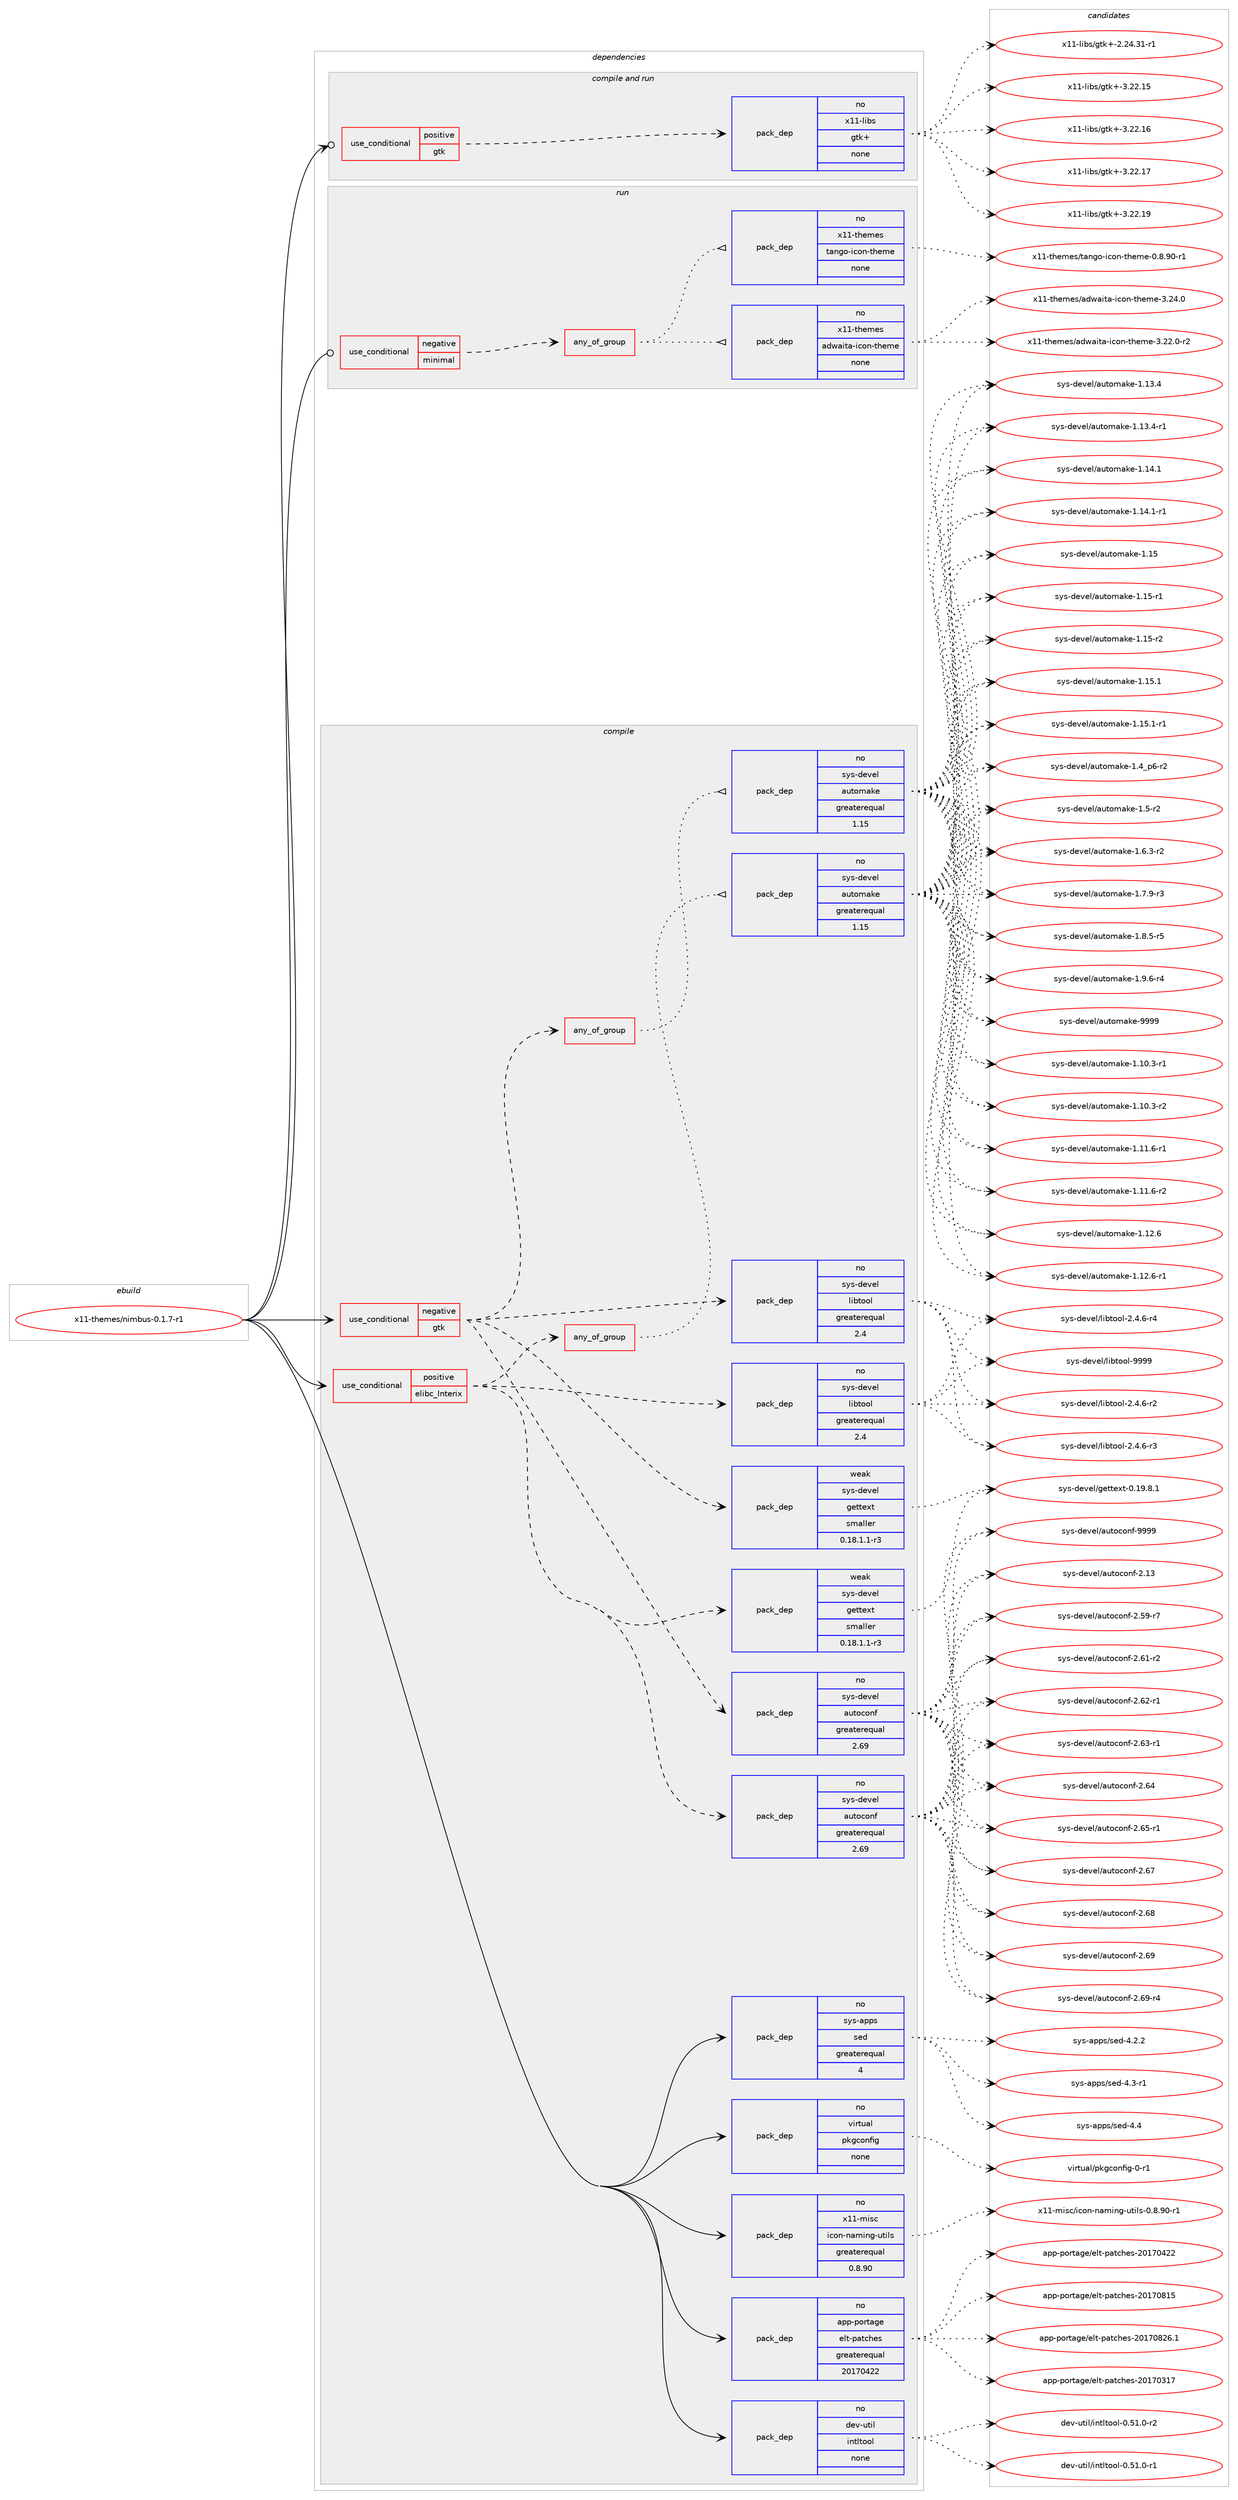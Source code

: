 digraph prolog {

# *************
# Graph options
# *************

newrank=true;
concentrate=true;
compound=true;
graph [rankdir=LR,fontname=Helvetica,fontsize=10,ranksep=1.5];#, ranksep=2.5, nodesep=0.2];
edge  [arrowhead=vee];
node  [fontname=Helvetica,fontsize=10];

# **********
# The ebuild
# **********

subgraph cluster_leftcol {
color=gray;
rank=same;
label=<<i>ebuild</i>>;
id [label="x11-themes/nimbus-0.1.7-r1", color=red, width=4, href="../x11-themes/nimbus-0.1.7-r1.svg"];
}

# ****************
# The dependencies
# ****************

subgraph cluster_midcol {
color=gray;
label=<<i>dependencies</i>>;
subgraph cluster_compile {
fillcolor="#eeeeee";
style=filled;
label=<<i>compile</i>>;
subgraph cond123882 {
dependency530636 [label=<<TABLE BORDER="0" CELLBORDER="1" CELLSPACING="0" CELLPADDING="4"><TR><TD ROWSPAN="3" CELLPADDING="10">use_conditional</TD></TR><TR><TD>negative</TD></TR><TR><TD>gtk</TD></TR></TABLE>>, shape=none, color=red];
subgraph pack396664 {
dependency530637 [label=<<TABLE BORDER="0" CELLBORDER="1" CELLSPACING="0" CELLPADDING="4" WIDTH="220"><TR><TD ROWSPAN="6" CELLPADDING="30">pack_dep</TD></TR><TR><TD WIDTH="110">weak</TD></TR><TR><TD>sys-devel</TD></TR><TR><TD>gettext</TD></TR><TR><TD>smaller</TD></TR><TR><TD>0.18.1.1-r3</TD></TR></TABLE>>, shape=none, color=blue];
}
dependency530636:e -> dependency530637:w [weight=20,style="dashed",arrowhead="vee"];
subgraph any9737 {
dependency530638 [label=<<TABLE BORDER="0" CELLBORDER="1" CELLSPACING="0" CELLPADDING="4"><TR><TD CELLPADDING="10">any_of_group</TD></TR></TABLE>>, shape=none, color=red];subgraph pack396665 {
dependency530639 [label=<<TABLE BORDER="0" CELLBORDER="1" CELLSPACING="0" CELLPADDING="4" WIDTH="220"><TR><TD ROWSPAN="6" CELLPADDING="30">pack_dep</TD></TR><TR><TD WIDTH="110">no</TD></TR><TR><TD>sys-devel</TD></TR><TR><TD>automake</TD></TR><TR><TD>greaterequal</TD></TR><TR><TD>1.15</TD></TR></TABLE>>, shape=none, color=blue];
}
dependency530638:e -> dependency530639:w [weight=20,style="dotted",arrowhead="oinv"];
}
dependency530636:e -> dependency530638:w [weight=20,style="dashed",arrowhead="vee"];
subgraph pack396666 {
dependency530640 [label=<<TABLE BORDER="0" CELLBORDER="1" CELLSPACING="0" CELLPADDING="4" WIDTH="220"><TR><TD ROWSPAN="6" CELLPADDING="30">pack_dep</TD></TR><TR><TD WIDTH="110">no</TD></TR><TR><TD>sys-devel</TD></TR><TR><TD>autoconf</TD></TR><TR><TD>greaterequal</TD></TR><TR><TD>2.69</TD></TR></TABLE>>, shape=none, color=blue];
}
dependency530636:e -> dependency530640:w [weight=20,style="dashed",arrowhead="vee"];
subgraph pack396667 {
dependency530641 [label=<<TABLE BORDER="0" CELLBORDER="1" CELLSPACING="0" CELLPADDING="4" WIDTH="220"><TR><TD ROWSPAN="6" CELLPADDING="30">pack_dep</TD></TR><TR><TD WIDTH="110">no</TD></TR><TR><TD>sys-devel</TD></TR><TR><TD>libtool</TD></TR><TR><TD>greaterequal</TD></TR><TR><TD>2.4</TD></TR></TABLE>>, shape=none, color=blue];
}
dependency530636:e -> dependency530641:w [weight=20,style="dashed",arrowhead="vee"];
}
id:e -> dependency530636:w [weight=20,style="solid",arrowhead="vee"];
subgraph cond123883 {
dependency530642 [label=<<TABLE BORDER="0" CELLBORDER="1" CELLSPACING="0" CELLPADDING="4"><TR><TD ROWSPAN="3" CELLPADDING="10">use_conditional</TD></TR><TR><TD>positive</TD></TR><TR><TD>elibc_Interix</TD></TR></TABLE>>, shape=none, color=red];
subgraph pack396668 {
dependency530643 [label=<<TABLE BORDER="0" CELLBORDER="1" CELLSPACING="0" CELLPADDING="4" WIDTH="220"><TR><TD ROWSPAN="6" CELLPADDING="30">pack_dep</TD></TR><TR><TD WIDTH="110">weak</TD></TR><TR><TD>sys-devel</TD></TR><TR><TD>gettext</TD></TR><TR><TD>smaller</TD></TR><TR><TD>0.18.1.1-r3</TD></TR></TABLE>>, shape=none, color=blue];
}
dependency530642:e -> dependency530643:w [weight=20,style="dashed",arrowhead="vee"];
subgraph any9738 {
dependency530644 [label=<<TABLE BORDER="0" CELLBORDER="1" CELLSPACING="0" CELLPADDING="4"><TR><TD CELLPADDING="10">any_of_group</TD></TR></TABLE>>, shape=none, color=red];subgraph pack396669 {
dependency530645 [label=<<TABLE BORDER="0" CELLBORDER="1" CELLSPACING="0" CELLPADDING="4" WIDTH="220"><TR><TD ROWSPAN="6" CELLPADDING="30">pack_dep</TD></TR><TR><TD WIDTH="110">no</TD></TR><TR><TD>sys-devel</TD></TR><TR><TD>automake</TD></TR><TR><TD>greaterequal</TD></TR><TR><TD>1.15</TD></TR></TABLE>>, shape=none, color=blue];
}
dependency530644:e -> dependency530645:w [weight=20,style="dotted",arrowhead="oinv"];
}
dependency530642:e -> dependency530644:w [weight=20,style="dashed",arrowhead="vee"];
subgraph pack396670 {
dependency530646 [label=<<TABLE BORDER="0" CELLBORDER="1" CELLSPACING="0" CELLPADDING="4" WIDTH="220"><TR><TD ROWSPAN="6" CELLPADDING="30">pack_dep</TD></TR><TR><TD WIDTH="110">no</TD></TR><TR><TD>sys-devel</TD></TR><TR><TD>autoconf</TD></TR><TR><TD>greaterequal</TD></TR><TR><TD>2.69</TD></TR></TABLE>>, shape=none, color=blue];
}
dependency530642:e -> dependency530646:w [weight=20,style="dashed",arrowhead="vee"];
subgraph pack396671 {
dependency530647 [label=<<TABLE BORDER="0" CELLBORDER="1" CELLSPACING="0" CELLPADDING="4" WIDTH="220"><TR><TD ROWSPAN="6" CELLPADDING="30">pack_dep</TD></TR><TR><TD WIDTH="110">no</TD></TR><TR><TD>sys-devel</TD></TR><TR><TD>libtool</TD></TR><TR><TD>greaterequal</TD></TR><TR><TD>2.4</TD></TR></TABLE>>, shape=none, color=blue];
}
dependency530642:e -> dependency530647:w [weight=20,style="dashed",arrowhead="vee"];
}
id:e -> dependency530642:w [weight=20,style="solid",arrowhead="vee"];
subgraph pack396672 {
dependency530648 [label=<<TABLE BORDER="0" CELLBORDER="1" CELLSPACING="0" CELLPADDING="4" WIDTH="220"><TR><TD ROWSPAN="6" CELLPADDING="30">pack_dep</TD></TR><TR><TD WIDTH="110">no</TD></TR><TR><TD>app-portage</TD></TR><TR><TD>elt-patches</TD></TR><TR><TD>greaterequal</TD></TR><TR><TD>20170422</TD></TR></TABLE>>, shape=none, color=blue];
}
id:e -> dependency530648:w [weight=20,style="solid",arrowhead="vee"];
subgraph pack396673 {
dependency530649 [label=<<TABLE BORDER="0" CELLBORDER="1" CELLSPACING="0" CELLPADDING="4" WIDTH="220"><TR><TD ROWSPAN="6" CELLPADDING="30">pack_dep</TD></TR><TR><TD WIDTH="110">no</TD></TR><TR><TD>dev-util</TD></TR><TR><TD>intltool</TD></TR><TR><TD>none</TD></TR><TR><TD></TD></TR></TABLE>>, shape=none, color=blue];
}
id:e -> dependency530649:w [weight=20,style="solid",arrowhead="vee"];
subgraph pack396674 {
dependency530650 [label=<<TABLE BORDER="0" CELLBORDER="1" CELLSPACING="0" CELLPADDING="4" WIDTH="220"><TR><TD ROWSPAN="6" CELLPADDING="30">pack_dep</TD></TR><TR><TD WIDTH="110">no</TD></TR><TR><TD>sys-apps</TD></TR><TR><TD>sed</TD></TR><TR><TD>greaterequal</TD></TR><TR><TD>4</TD></TR></TABLE>>, shape=none, color=blue];
}
id:e -> dependency530650:w [weight=20,style="solid",arrowhead="vee"];
subgraph pack396675 {
dependency530651 [label=<<TABLE BORDER="0" CELLBORDER="1" CELLSPACING="0" CELLPADDING="4" WIDTH="220"><TR><TD ROWSPAN="6" CELLPADDING="30">pack_dep</TD></TR><TR><TD WIDTH="110">no</TD></TR><TR><TD>virtual</TD></TR><TR><TD>pkgconfig</TD></TR><TR><TD>none</TD></TR><TR><TD></TD></TR></TABLE>>, shape=none, color=blue];
}
id:e -> dependency530651:w [weight=20,style="solid",arrowhead="vee"];
subgraph pack396676 {
dependency530652 [label=<<TABLE BORDER="0" CELLBORDER="1" CELLSPACING="0" CELLPADDING="4" WIDTH="220"><TR><TD ROWSPAN="6" CELLPADDING="30">pack_dep</TD></TR><TR><TD WIDTH="110">no</TD></TR><TR><TD>x11-misc</TD></TR><TR><TD>icon-naming-utils</TD></TR><TR><TD>greaterequal</TD></TR><TR><TD>0.8.90</TD></TR></TABLE>>, shape=none, color=blue];
}
id:e -> dependency530652:w [weight=20,style="solid",arrowhead="vee"];
}
subgraph cluster_compileandrun {
fillcolor="#eeeeee";
style=filled;
label=<<i>compile and run</i>>;
subgraph cond123884 {
dependency530653 [label=<<TABLE BORDER="0" CELLBORDER="1" CELLSPACING="0" CELLPADDING="4"><TR><TD ROWSPAN="3" CELLPADDING="10">use_conditional</TD></TR><TR><TD>positive</TD></TR><TR><TD>gtk</TD></TR></TABLE>>, shape=none, color=red];
subgraph pack396677 {
dependency530654 [label=<<TABLE BORDER="0" CELLBORDER="1" CELLSPACING="0" CELLPADDING="4" WIDTH="220"><TR><TD ROWSPAN="6" CELLPADDING="30">pack_dep</TD></TR><TR><TD WIDTH="110">no</TD></TR><TR><TD>x11-libs</TD></TR><TR><TD>gtk+</TD></TR><TR><TD>none</TD></TR><TR><TD></TD></TR></TABLE>>, shape=none, color=blue];
}
dependency530653:e -> dependency530654:w [weight=20,style="dashed",arrowhead="vee"];
}
id:e -> dependency530653:w [weight=20,style="solid",arrowhead="odotvee"];
}
subgraph cluster_run {
fillcolor="#eeeeee";
style=filled;
label=<<i>run</i>>;
subgraph cond123885 {
dependency530655 [label=<<TABLE BORDER="0" CELLBORDER="1" CELLSPACING="0" CELLPADDING="4"><TR><TD ROWSPAN="3" CELLPADDING="10">use_conditional</TD></TR><TR><TD>negative</TD></TR><TR><TD>minimal</TD></TR></TABLE>>, shape=none, color=red];
subgraph any9739 {
dependency530656 [label=<<TABLE BORDER="0" CELLBORDER="1" CELLSPACING="0" CELLPADDING="4"><TR><TD CELLPADDING="10">any_of_group</TD></TR></TABLE>>, shape=none, color=red];subgraph pack396678 {
dependency530657 [label=<<TABLE BORDER="0" CELLBORDER="1" CELLSPACING="0" CELLPADDING="4" WIDTH="220"><TR><TD ROWSPAN="6" CELLPADDING="30">pack_dep</TD></TR><TR><TD WIDTH="110">no</TD></TR><TR><TD>x11-themes</TD></TR><TR><TD>adwaita-icon-theme</TD></TR><TR><TD>none</TD></TR><TR><TD></TD></TR></TABLE>>, shape=none, color=blue];
}
dependency530656:e -> dependency530657:w [weight=20,style="dotted",arrowhead="oinv"];
subgraph pack396679 {
dependency530658 [label=<<TABLE BORDER="0" CELLBORDER="1" CELLSPACING="0" CELLPADDING="4" WIDTH="220"><TR><TD ROWSPAN="6" CELLPADDING="30">pack_dep</TD></TR><TR><TD WIDTH="110">no</TD></TR><TR><TD>x11-themes</TD></TR><TR><TD>tango-icon-theme</TD></TR><TR><TD>none</TD></TR><TR><TD></TD></TR></TABLE>>, shape=none, color=blue];
}
dependency530656:e -> dependency530658:w [weight=20,style="dotted",arrowhead="oinv"];
}
dependency530655:e -> dependency530656:w [weight=20,style="dashed",arrowhead="vee"];
}
id:e -> dependency530655:w [weight=20,style="solid",arrowhead="odot"];
}
}

# **************
# The candidates
# **************

subgraph cluster_choices {
rank=same;
color=gray;
label=<<i>candidates</i>>;

subgraph choice396664 {
color=black;
nodesep=1;
choice1151211154510010111810110847103101116116101120116454846495746564649 [label="sys-devel/gettext-0.19.8.1", color=red, width=4,href="../sys-devel/gettext-0.19.8.1.svg"];
dependency530637:e -> choice1151211154510010111810110847103101116116101120116454846495746564649:w [style=dotted,weight="100"];
}
subgraph choice396665 {
color=black;
nodesep=1;
choice11512111545100101118101108479711711611110997107101454946494846514511449 [label="sys-devel/automake-1.10.3-r1", color=red, width=4,href="../sys-devel/automake-1.10.3-r1.svg"];
choice11512111545100101118101108479711711611110997107101454946494846514511450 [label="sys-devel/automake-1.10.3-r2", color=red, width=4,href="../sys-devel/automake-1.10.3-r2.svg"];
choice11512111545100101118101108479711711611110997107101454946494946544511449 [label="sys-devel/automake-1.11.6-r1", color=red, width=4,href="../sys-devel/automake-1.11.6-r1.svg"];
choice11512111545100101118101108479711711611110997107101454946494946544511450 [label="sys-devel/automake-1.11.6-r2", color=red, width=4,href="../sys-devel/automake-1.11.6-r2.svg"];
choice1151211154510010111810110847971171161111099710710145494649504654 [label="sys-devel/automake-1.12.6", color=red, width=4,href="../sys-devel/automake-1.12.6.svg"];
choice11512111545100101118101108479711711611110997107101454946495046544511449 [label="sys-devel/automake-1.12.6-r1", color=red, width=4,href="../sys-devel/automake-1.12.6-r1.svg"];
choice1151211154510010111810110847971171161111099710710145494649514652 [label="sys-devel/automake-1.13.4", color=red, width=4,href="../sys-devel/automake-1.13.4.svg"];
choice11512111545100101118101108479711711611110997107101454946495146524511449 [label="sys-devel/automake-1.13.4-r1", color=red, width=4,href="../sys-devel/automake-1.13.4-r1.svg"];
choice1151211154510010111810110847971171161111099710710145494649524649 [label="sys-devel/automake-1.14.1", color=red, width=4,href="../sys-devel/automake-1.14.1.svg"];
choice11512111545100101118101108479711711611110997107101454946495246494511449 [label="sys-devel/automake-1.14.1-r1", color=red, width=4,href="../sys-devel/automake-1.14.1-r1.svg"];
choice115121115451001011181011084797117116111109971071014549464953 [label="sys-devel/automake-1.15", color=red, width=4,href="../sys-devel/automake-1.15.svg"];
choice1151211154510010111810110847971171161111099710710145494649534511449 [label="sys-devel/automake-1.15-r1", color=red, width=4,href="../sys-devel/automake-1.15-r1.svg"];
choice1151211154510010111810110847971171161111099710710145494649534511450 [label="sys-devel/automake-1.15-r2", color=red, width=4,href="../sys-devel/automake-1.15-r2.svg"];
choice1151211154510010111810110847971171161111099710710145494649534649 [label="sys-devel/automake-1.15.1", color=red, width=4,href="../sys-devel/automake-1.15.1.svg"];
choice11512111545100101118101108479711711611110997107101454946495346494511449 [label="sys-devel/automake-1.15.1-r1", color=red, width=4,href="../sys-devel/automake-1.15.1-r1.svg"];
choice115121115451001011181011084797117116111109971071014549465295112544511450 [label="sys-devel/automake-1.4_p6-r2", color=red, width=4,href="../sys-devel/automake-1.4_p6-r2.svg"];
choice11512111545100101118101108479711711611110997107101454946534511450 [label="sys-devel/automake-1.5-r2", color=red, width=4,href="../sys-devel/automake-1.5-r2.svg"];
choice115121115451001011181011084797117116111109971071014549465446514511450 [label="sys-devel/automake-1.6.3-r2", color=red, width=4,href="../sys-devel/automake-1.6.3-r2.svg"];
choice115121115451001011181011084797117116111109971071014549465546574511451 [label="sys-devel/automake-1.7.9-r3", color=red, width=4,href="../sys-devel/automake-1.7.9-r3.svg"];
choice115121115451001011181011084797117116111109971071014549465646534511453 [label="sys-devel/automake-1.8.5-r5", color=red, width=4,href="../sys-devel/automake-1.8.5-r5.svg"];
choice115121115451001011181011084797117116111109971071014549465746544511452 [label="sys-devel/automake-1.9.6-r4", color=red, width=4,href="../sys-devel/automake-1.9.6-r4.svg"];
choice115121115451001011181011084797117116111109971071014557575757 [label="sys-devel/automake-9999", color=red, width=4,href="../sys-devel/automake-9999.svg"];
dependency530639:e -> choice11512111545100101118101108479711711611110997107101454946494846514511449:w [style=dotted,weight="100"];
dependency530639:e -> choice11512111545100101118101108479711711611110997107101454946494846514511450:w [style=dotted,weight="100"];
dependency530639:e -> choice11512111545100101118101108479711711611110997107101454946494946544511449:w [style=dotted,weight="100"];
dependency530639:e -> choice11512111545100101118101108479711711611110997107101454946494946544511450:w [style=dotted,weight="100"];
dependency530639:e -> choice1151211154510010111810110847971171161111099710710145494649504654:w [style=dotted,weight="100"];
dependency530639:e -> choice11512111545100101118101108479711711611110997107101454946495046544511449:w [style=dotted,weight="100"];
dependency530639:e -> choice1151211154510010111810110847971171161111099710710145494649514652:w [style=dotted,weight="100"];
dependency530639:e -> choice11512111545100101118101108479711711611110997107101454946495146524511449:w [style=dotted,weight="100"];
dependency530639:e -> choice1151211154510010111810110847971171161111099710710145494649524649:w [style=dotted,weight="100"];
dependency530639:e -> choice11512111545100101118101108479711711611110997107101454946495246494511449:w [style=dotted,weight="100"];
dependency530639:e -> choice115121115451001011181011084797117116111109971071014549464953:w [style=dotted,weight="100"];
dependency530639:e -> choice1151211154510010111810110847971171161111099710710145494649534511449:w [style=dotted,weight="100"];
dependency530639:e -> choice1151211154510010111810110847971171161111099710710145494649534511450:w [style=dotted,weight="100"];
dependency530639:e -> choice1151211154510010111810110847971171161111099710710145494649534649:w [style=dotted,weight="100"];
dependency530639:e -> choice11512111545100101118101108479711711611110997107101454946495346494511449:w [style=dotted,weight="100"];
dependency530639:e -> choice115121115451001011181011084797117116111109971071014549465295112544511450:w [style=dotted,weight="100"];
dependency530639:e -> choice11512111545100101118101108479711711611110997107101454946534511450:w [style=dotted,weight="100"];
dependency530639:e -> choice115121115451001011181011084797117116111109971071014549465446514511450:w [style=dotted,weight="100"];
dependency530639:e -> choice115121115451001011181011084797117116111109971071014549465546574511451:w [style=dotted,weight="100"];
dependency530639:e -> choice115121115451001011181011084797117116111109971071014549465646534511453:w [style=dotted,weight="100"];
dependency530639:e -> choice115121115451001011181011084797117116111109971071014549465746544511452:w [style=dotted,weight="100"];
dependency530639:e -> choice115121115451001011181011084797117116111109971071014557575757:w [style=dotted,weight="100"];
}
subgraph choice396666 {
color=black;
nodesep=1;
choice115121115451001011181011084797117116111991111101024550464951 [label="sys-devel/autoconf-2.13", color=red, width=4,href="../sys-devel/autoconf-2.13.svg"];
choice1151211154510010111810110847971171161119911111010245504653574511455 [label="sys-devel/autoconf-2.59-r7", color=red, width=4,href="../sys-devel/autoconf-2.59-r7.svg"];
choice1151211154510010111810110847971171161119911111010245504654494511450 [label="sys-devel/autoconf-2.61-r2", color=red, width=4,href="../sys-devel/autoconf-2.61-r2.svg"];
choice1151211154510010111810110847971171161119911111010245504654504511449 [label="sys-devel/autoconf-2.62-r1", color=red, width=4,href="../sys-devel/autoconf-2.62-r1.svg"];
choice1151211154510010111810110847971171161119911111010245504654514511449 [label="sys-devel/autoconf-2.63-r1", color=red, width=4,href="../sys-devel/autoconf-2.63-r1.svg"];
choice115121115451001011181011084797117116111991111101024550465452 [label="sys-devel/autoconf-2.64", color=red, width=4,href="../sys-devel/autoconf-2.64.svg"];
choice1151211154510010111810110847971171161119911111010245504654534511449 [label="sys-devel/autoconf-2.65-r1", color=red, width=4,href="../sys-devel/autoconf-2.65-r1.svg"];
choice115121115451001011181011084797117116111991111101024550465455 [label="sys-devel/autoconf-2.67", color=red, width=4,href="../sys-devel/autoconf-2.67.svg"];
choice115121115451001011181011084797117116111991111101024550465456 [label="sys-devel/autoconf-2.68", color=red, width=4,href="../sys-devel/autoconf-2.68.svg"];
choice115121115451001011181011084797117116111991111101024550465457 [label="sys-devel/autoconf-2.69", color=red, width=4,href="../sys-devel/autoconf-2.69.svg"];
choice1151211154510010111810110847971171161119911111010245504654574511452 [label="sys-devel/autoconf-2.69-r4", color=red, width=4,href="../sys-devel/autoconf-2.69-r4.svg"];
choice115121115451001011181011084797117116111991111101024557575757 [label="sys-devel/autoconf-9999", color=red, width=4,href="../sys-devel/autoconf-9999.svg"];
dependency530640:e -> choice115121115451001011181011084797117116111991111101024550464951:w [style=dotted,weight="100"];
dependency530640:e -> choice1151211154510010111810110847971171161119911111010245504653574511455:w [style=dotted,weight="100"];
dependency530640:e -> choice1151211154510010111810110847971171161119911111010245504654494511450:w [style=dotted,weight="100"];
dependency530640:e -> choice1151211154510010111810110847971171161119911111010245504654504511449:w [style=dotted,weight="100"];
dependency530640:e -> choice1151211154510010111810110847971171161119911111010245504654514511449:w [style=dotted,weight="100"];
dependency530640:e -> choice115121115451001011181011084797117116111991111101024550465452:w [style=dotted,weight="100"];
dependency530640:e -> choice1151211154510010111810110847971171161119911111010245504654534511449:w [style=dotted,weight="100"];
dependency530640:e -> choice115121115451001011181011084797117116111991111101024550465455:w [style=dotted,weight="100"];
dependency530640:e -> choice115121115451001011181011084797117116111991111101024550465456:w [style=dotted,weight="100"];
dependency530640:e -> choice115121115451001011181011084797117116111991111101024550465457:w [style=dotted,weight="100"];
dependency530640:e -> choice1151211154510010111810110847971171161119911111010245504654574511452:w [style=dotted,weight="100"];
dependency530640:e -> choice115121115451001011181011084797117116111991111101024557575757:w [style=dotted,weight="100"];
}
subgraph choice396667 {
color=black;
nodesep=1;
choice1151211154510010111810110847108105981161111111084550465246544511450 [label="sys-devel/libtool-2.4.6-r2", color=red, width=4,href="../sys-devel/libtool-2.4.6-r2.svg"];
choice1151211154510010111810110847108105981161111111084550465246544511451 [label="sys-devel/libtool-2.4.6-r3", color=red, width=4,href="../sys-devel/libtool-2.4.6-r3.svg"];
choice1151211154510010111810110847108105981161111111084550465246544511452 [label="sys-devel/libtool-2.4.6-r4", color=red, width=4,href="../sys-devel/libtool-2.4.6-r4.svg"];
choice1151211154510010111810110847108105981161111111084557575757 [label="sys-devel/libtool-9999", color=red, width=4,href="../sys-devel/libtool-9999.svg"];
dependency530641:e -> choice1151211154510010111810110847108105981161111111084550465246544511450:w [style=dotted,weight="100"];
dependency530641:e -> choice1151211154510010111810110847108105981161111111084550465246544511451:w [style=dotted,weight="100"];
dependency530641:e -> choice1151211154510010111810110847108105981161111111084550465246544511452:w [style=dotted,weight="100"];
dependency530641:e -> choice1151211154510010111810110847108105981161111111084557575757:w [style=dotted,weight="100"];
}
subgraph choice396668 {
color=black;
nodesep=1;
choice1151211154510010111810110847103101116116101120116454846495746564649 [label="sys-devel/gettext-0.19.8.1", color=red, width=4,href="../sys-devel/gettext-0.19.8.1.svg"];
dependency530643:e -> choice1151211154510010111810110847103101116116101120116454846495746564649:w [style=dotted,weight="100"];
}
subgraph choice396669 {
color=black;
nodesep=1;
choice11512111545100101118101108479711711611110997107101454946494846514511449 [label="sys-devel/automake-1.10.3-r1", color=red, width=4,href="../sys-devel/automake-1.10.3-r1.svg"];
choice11512111545100101118101108479711711611110997107101454946494846514511450 [label="sys-devel/automake-1.10.3-r2", color=red, width=4,href="../sys-devel/automake-1.10.3-r2.svg"];
choice11512111545100101118101108479711711611110997107101454946494946544511449 [label="sys-devel/automake-1.11.6-r1", color=red, width=4,href="../sys-devel/automake-1.11.6-r1.svg"];
choice11512111545100101118101108479711711611110997107101454946494946544511450 [label="sys-devel/automake-1.11.6-r2", color=red, width=4,href="../sys-devel/automake-1.11.6-r2.svg"];
choice1151211154510010111810110847971171161111099710710145494649504654 [label="sys-devel/automake-1.12.6", color=red, width=4,href="../sys-devel/automake-1.12.6.svg"];
choice11512111545100101118101108479711711611110997107101454946495046544511449 [label="sys-devel/automake-1.12.6-r1", color=red, width=4,href="../sys-devel/automake-1.12.6-r1.svg"];
choice1151211154510010111810110847971171161111099710710145494649514652 [label="sys-devel/automake-1.13.4", color=red, width=4,href="../sys-devel/automake-1.13.4.svg"];
choice11512111545100101118101108479711711611110997107101454946495146524511449 [label="sys-devel/automake-1.13.4-r1", color=red, width=4,href="../sys-devel/automake-1.13.4-r1.svg"];
choice1151211154510010111810110847971171161111099710710145494649524649 [label="sys-devel/automake-1.14.1", color=red, width=4,href="../sys-devel/automake-1.14.1.svg"];
choice11512111545100101118101108479711711611110997107101454946495246494511449 [label="sys-devel/automake-1.14.1-r1", color=red, width=4,href="../sys-devel/automake-1.14.1-r1.svg"];
choice115121115451001011181011084797117116111109971071014549464953 [label="sys-devel/automake-1.15", color=red, width=4,href="../sys-devel/automake-1.15.svg"];
choice1151211154510010111810110847971171161111099710710145494649534511449 [label="sys-devel/automake-1.15-r1", color=red, width=4,href="../sys-devel/automake-1.15-r1.svg"];
choice1151211154510010111810110847971171161111099710710145494649534511450 [label="sys-devel/automake-1.15-r2", color=red, width=4,href="../sys-devel/automake-1.15-r2.svg"];
choice1151211154510010111810110847971171161111099710710145494649534649 [label="sys-devel/automake-1.15.1", color=red, width=4,href="../sys-devel/automake-1.15.1.svg"];
choice11512111545100101118101108479711711611110997107101454946495346494511449 [label="sys-devel/automake-1.15.1-r1", color=red, width=4,href="../sys-devel/automake-1.15.1-r1.svg"];
choice115121115451001011181011084797117116111109971071014549465295112544511450 [label="sys-devel/automake-1.4_p6-r2", color=red, width=4,href="../sys-devel/automake-1.4_p6-r2.svg"];
choice11512111545100101118101108479711711611110997107101454946534511450 [label="sys-devel/automake-1.5-r2", color=red, width=4,href="../sys-devel/automake-1.5-r2.svg"];
choice115121115451001011181011084797117116111109971071014549465446514511450 [label="sys-devel/automake-1.6.3-r2", color=red, width=4,href="../sys-devel/automake-1.6.3-r2.svg"];
choice115121115451001011181011084797117116111109971071014549465546574511451 [label="sys-devel/automake-1.7.9-r3", color=red, width=4,href="../sys-devel/automake-1.7.9-r3.svg"];
choice115121115451001011181011084797117116111109971071014549465646534511453 [label="sys-devel/automake-1.8.5-r5", color=red, width=4,href="../sys-devel/automake-1.8.5-r5.svg"];
choice115121115451001011181011084797117116111109971071014549465746544511452 [label="sys-devel/automake-1.9.6-r4", color=red, width=4,href="../sys-devel/automake-1.9.6-r4.svg"];
choice115121115451001011181011084797117116111109971071014557575757 [label="sys-devel/automake-9999", color=red, width=4,href="../sys-devel/automake-9999.svg"];
dependency530645:e -> choice11512111545100101118101108479711711611110997107101454946494846514511449:w [style=dotted,weight="100"];
dependency530645:e -> choice11512111545100101118101108479711711611110997107101454946494846514511450:w [style=dotted,weight="100"];
dependency530645:e -> choice11512111545100101118101108479711711611110997107101454946494946544511449:w [style=dotted,weight="100"];
dependency530645:e -> choice11512111545100101118101108479711711611110997107101454946494946544511450:w [style=dotted,weight="100"];
dependency530645:e -> choice1151211154510010111810110847971171161111099710710145494649504654:w [style=dotted,weight="100"];
dependency530645:e -> choice11512111545100101118101108479711711611110997107101454946495046544511449:w [style=dotted,weight="100"];
dependency530645:e -> choice1151211154510010111810110847971171161111099710710145494649514652:w [style=dotted,weight="100"];
dependency530645:e -> choice11512111545100101118101108479711711611110997107101454946495146524511449:w [style=dotted,weight="100"];
dependency530645:e -> choice1151211154510010111810110847971171161111099710710145494649524649:w [style=dotted,weight="100"];
dependency530645:e -> choice11512111545100101118101108479711711611110997107101454946495246494511449:w [style=dotted,weight="100"];
dependency530645:e -> choice115121115451001011181011084797117116111109971071014549464953:w [style=dotted,weight="100"];
dependency530645:e -> choice1151211154510010111810110847971171161111099710710145494649534511449:w [style=dotted,weight="100"];
dependency530645:e -> choice1151211154510010111810110847971171161111099710710145494649534511450:w [style=dotted,weight="100"];
dependency530645:e -> choice1151211154510010111810110847971171161111099710710145494649534649:w [style=dotted,weight="100"];
dependency530645:e -> choice11512111545100101118101108479711711611110997107101454946495346494511449:w [style=dotted,weight="100"];
dependency530645:e -> choice115121115451001011181011084797117116111109971071014549465295112544511450:w [style=dotted,weight="100"];
dependency530645:e -> choice11512111545100101118101108479711711611110997107101454946534511450:w [style=dotted,weight="100"];
dependency530645:e -> choice115121115451001011181011084797117116111109971071014549465446514511450:w [style=dotted,weight="100"];
dependency530645:e -> choice115121115451001011181011084797117116111109971071014549465546574511451:w [style=dotted,weight="100"];
dependency530645:e -> choice115121115451001011181011084797117116111109971071014549465646534511453:w [style=dotted,weight="100"];
dependency530645:e -> choice115121115451001011181011084797117116111109971071014549465746544511452:w [style=dotted,weight="100"];
dependency530645:e -> choice115121115451001011181011084797117116111109971071014557575757:w [style=dotted,weight="100"];
}
subgraph choice396670 {
color=black;
nodesep=1;
choice115121115451001011181011084797117116111991111101024550464951 [label="sys-devel/autoconf-2.13", color=red, width=4,href="../sys-devel/autoconf-2.13.svg"];
choice1151211154510010111810110847971171161119911111010245504653574511455 [label="sys-devel/autoconf-2.59-r7", color=red, width=4,href="../sys-devel/autoconf-2.59-r7.svg"];
choice1151211154510010111810110847971171161119911111010245504654494511450 [label="sys-devel/autoconf-2.61-r2", color=red, width=4,href="../sys-devel/autoconf-2.61-r2.svg"];
choice1151211154510010111810110847971171161119911111010245504654504511449 [label="sys-devel/autoconf-2.62-r1", color=red, width=4,href="../sys-devel/autoconf-2.62-r1.svg"];
choice1151211154510010111810110847971171161119911111010245504654514511449 [label="sys-devel/autoconf-2.63-r1", color=red, width=4,href="../sys-devel/autoconf-2.63-r1.svg"];
choice115121115451001011181011084797117116111991111101024550465452 [label="sys-devel/autoconf-2.64", color=red, width=4,href="../sys-devel/autoconf-2.64.svg"];
choice1151211154510010111810110847971171161119911111010245504654534511449 [label="sys-devel/autoconf-2.65-r1", color=red, width=4,href="../sys-devel/autoconf-2.65-r1.svg"];
choice115121115451001011181011084797117116111991111101024550465455 [label="sys-devel/autoconf-2.67", color=red, width=4,href="../sys-devel/autoconf-2.67.svg"];
choice115121115451001011181011084797117116111991111101024550465456 [label="sys-devel/autoconf-2.68", color=red, width=4,href="../sys-devel/autoconf-2.68.svg"];
choice115121115451001011181011084797117116111991111101024550465457 [label="sys-devel/autoconf-2.69", color=red, width=4,href="../sys-devel/autoconf-2.69.svg"];
choice1151211154510010111810110847971171161119911111010245504654574511452 [label="sys-devel/autoconf-2.69-r4", color=red, width=4,href="../sys-devel/autoconf-2.69-r4.svg"];
choice115121115451001011181011084797117116111991111101024557575757 [label="sys-devel/autoconf-9999", color=red, width=4,href="../sys-devel/autoconf-9999.svg"];
dependency530646:e -> choice115121115451001011181011084797117116111991111101024550464951:w [style=dotted,weight="100"];
dependency530646:e -> choice1151211154510010111810110847971171161119911111010245504653574511455:w [style=dotted,weight="100"];
dependency530646:e -> choice1151211154510010111810110847971171161119911111010245504654494511450:w [style=dotted,weight="100"];
dependency530646:e -> choice1151211154510010111810110847971171161119911111010245504654504511449:w [style=dotted,weight="100"];
dependency530646:e -> choice1151211154510010111810110847971171161119911111010245504654514511449:w [style=dotted,weight="100"];
dependency530646:e -> choice115121115451001011181011084797117116111991111101024550465452:w [style=dotted,weight="100"];
dependency530646:e -> choice1151211154510010111810110847971171161119911111010245504654534511449:w [style=dotted,weight="100"];
dependency530646:e -> choice115121115451001011181011084797117116111991111101024550465455:w [style=dotted,weight="100"];
dependency530646:e -> choice115121115451001011181011084797117116111991111101024550465456:w [style=dotted,weight="100"];
dependency530646:e -> choice115121115451001011181011084797117116111991111101024550465457:w [style=dotted,weight="100"];
dependency530646:e -> choice1151211154510010111810110847971171161119911111010245504654574511452:w [style=dotted,weight="100"];
dependency530646:e -> choice115121115451001011181011084797117116111991111101024557575757:w [style=dotted,weight="100"];
}
subgraph choice396671 {
color=black;
nodesep=1;
choice1151211154510010111810110847108105981161111111084550465246544511450 [label="sys-devel/libtool-2.4.6-r2", color=red, width=4,href="../sys-devel/libtool-2.4.6-r2.svg"];
choice1151211154510010111810110847108105981161111111084550465246544511451 [label="sys-devel/libtool-2.4.6-r3", color=red, width=4,href="../sys-devel/libtool-2.4.6-r3.svg"];
choice1151211154510010111810110847108105981161111111084550465246544511452 [label="sys-devel/libtool-2.4.6-r4", color=red, width=4,href="../sys-devel/libtool-2.4.6-r4.svg"];
choice1151211154510010111810110847108105981161111111084557575757 [label="sys-devel/libtool-9999", color=red, width=4,href="../sys-devel/libtool-9999.svg"];
dependency530647:e -> choice1151211154510010111810110847108105981161111111084550465246544511450:w [style=dotted,weight="100"];
dependency530647:e -> choice1151211154510010111810110847108105981161111111084550465246544511451:w [style=dotted,weight="100"];
dependency530647:e -> choice1151211154510010111810110847108105981161111111084550465246544511452:w [style=dotted,weight="100"];
dependency530647:e -> choice1151211154510010111810110847108105981161111111084557575757:w [style=dotted,weight="100"];
}
subgraph choice396672 {
color=black;
nodesep=1;
choice97112112451121111141169710310147101108116451129711699104101115455048495548514955 [label="app-portage/elt-patches-20170317", color=red, width=4,href="../app-portage/elt-patches-20170317.svg"];
choice97112112451121111141169710310147101108116451129711699104101115455048495548525050 [label="app-portage/elt-patches-20170422", color=red, width=4,href="../app-portage/elt-patches-20170422.svg"];
choice97112112451121111141169710310147101108116451129711699104101115455048495548564953 [label="app-portage/elt-patches-20170815", color=red, width=4,href="../app-portage/elt-patches-20170815.svg"];
choice971121124511211111411697103101471011081164511297116991041011154550484955485650544649 [label="app-portage/elt-patches-20170826.1", color=red, width=4,href="../app-portage/elt-patches-20170826.1.svg"];
dependency530648:e -> choice97112112451121111141169710310147101108116451129711699104101115455048495548514955:w [style=dotted,weight="100"];
dependency530648:e -> choice97112112451121111141169710310147101108116451129711699104101115455048495548525050:w [style=dotted,weight="100"];
dependency530648:e -> choice97112112451121111141169710310147101108116451129711699104101115455048495548564953:w [style=dotted,weight="100"];
dependency530648:e -> choice971121124511211111411697103101471011081164511297116991041011154550484955485650544649:w [style=dotted,weight="100"];
}
subgraph choice396673 {
color=black;
nodesep=1;
choice1001011184511711610510847105110116108116111111108454846534946484511449 [label="dev-util/intltool-0.51.0-r1", color=red, width=4,href="../dev-util/intltool-0.51.0-r1.svg"];
choice1001011184511711610510847105110116108116111111108454846534946484511450 [label="dev-util/intltool-0.51.0-r2", color=red, width=4,href="../dev-util/intltool-0.51.0-r2.svg"];
dependency530649:e -> choice1001011184511711610510847105110116108116111111108454846534946484511449:w [style=dotted,weight="100"];
dependency530649:e -> choice1001011184511711610510847105110116108116111111108454846534946484511450:w [style=dotted,weight="100"];
}
subgraph choice396674 {
color=black;
nodesep=1;
choice115121115459711211211547115101100455246504650 [label="sys-apps/sed-4.2.2", color=red, width=4,href="../sys-apps/sed-4.2.2.svg"];
choice115121115459711211211547115101100455246514511449 [label="sys-apps/sed-4.3-r1", color=red, width=4,href="../sys-apps/sed-4.3-r1.svg"];
choice11512111545971121121154711510110045524652 [label="sys-apps/sed-4.4", color=red, width=4,href="../sys-apps/sed-4.4.svg"];
dependency530650:e -> choice115121115459711211211547115101100455246504650:w [style=dotted,weight="100"];
dependency530650:e -> choice115121115459711211211547115101100455246514511449:w [style=dotted,weight="100"];
dependency530650:e -> choice11512111545971121121154711510110045524652:w [style=dotted,weight="100"];
}
subgraph choice396675 {
color=black;
nodesep=1;
choice11810511411611797108471121071039911111010210510345484511449 [label="virtual/pkgconfig-0-r1", color=red, width=4,href="../virtual/pkgconfig-0-r1.svg"];
dependency530651:e -> choice11810511411611797108471121071039911111010210510345484511449:w [style=dotted,weight="100"];
}
subgraph choice396676 {
color=black;
nodesep=1;
choice120494945109105115994710599111110451109710910511010345117116105108115454846564657484511449 [label="x11-misc/icon-naming-utils-0.8.90-r1", color=red, width=4,href="../x11-misc/icon-naming-utils-0.8.90-r1.svg"];
dependency530652:e -> choice120494945109105115994710599111110451109710910511010345117116105108115454846564657484511449:w [style=dotted,weight="100"];
}
subgraph choice396677 {
color=black;
nodesep=1;
choice12049494510810598115471031161074345504650524651494511449 [label="x11-libs/gtk+-2.24.31-r1", color=red, width=4,href="../x11-libs/gtk+-2.24.31-r1.svg"];
choice1204949451081059811547103116107434551465050464953 [label="x11-libs/gtk+-3.22.15", color=red, width=4,href="../x11-libs/gtk+-3.22.15.svg"];
choice1204949451081059811547103116107434551465050464954 [label="x11-libs/gtk+-3.22.16", color=red, width=4,href="../x11-libs/gtk+-3.22.16.svg"];
choice1204949451081059811547103116107434551465050464955 [label="x11-libs/gtk+-3.22.17", color=red, width=4,href="../x11-libs/gtk+-3.22.17.svg"];
choice1204949451081059811547103116107434551465050464957 [label="x11-libs/gtk+-3.22.19", color=red, width=4,href="../x11-libs/gtk+-3.22.19.svg"];
dependency530654:e -> choice12049494510810598115471031161074345504650524651494511449:w [style=dotted,weight="100"];
dependency530654:e -> choice1204949451081059811547103116107434551465050464953:w [style=dotted,weight="100"];
dependency530654:e -> choice1204949451081059811547103116107434551465050464954:w [style=dotted,weight="100"];
dependency530654:e -> choice1204949451081059811547103116107434551465050464955:w [style=dotted,weight="100"];
dependency530654:e -> choice1204949451081059811547103116107434551465050464957:w [style=dotted,weight="100"];
}
subgraph choice396678 {
color=black;
nodesep=1;
choice12049494511610410110910111547971001199710511697451059911111045116104101109101455146505046484511450 [label="x11-themes/adwaita-icon-theme-3.22.0-r2", color=red, width=4,href="../x11-themes/adwaita-icon-theme-3.22.0-r2.svg"];
choice1204949451161041011091011154797100119971051169745105991111104511610410110910145514650524648 [label="x11-themes/adwaita-icon-theme-3.24.0", color=red, width=4,href="../x11-themes/adwaita-icon-theme-3.24.0.svg"];
dependency530657:e -> choice12049494511610410110910111547971001199710511697451059911111045116104101109101455146505046484511450:w [style=dotted,weight="100"];
dependency530657:e -> choice1204949451161041011091011154797100119971051169745105991111104511610410110910145514650524648:w [style=dotted,weight="100"];
}
subgraph choice396679 {
color=black;
nodesep=1;
choice1204949451161041011091011154711697110103111451059911111045116104101109101454846564657484511449 [label="x11-themes/tango-icon-theme-0.8.90-r1", color=red, width=4,href="../x11-themes/tango-icon-theme-0.8.90-r1.svg"];
dependency530658:e -> choice1204949451161041011091011154711697110103111451059911111045116104101109101454846564657484511449:w [style=dotted,weight="100"];
}
}

}

